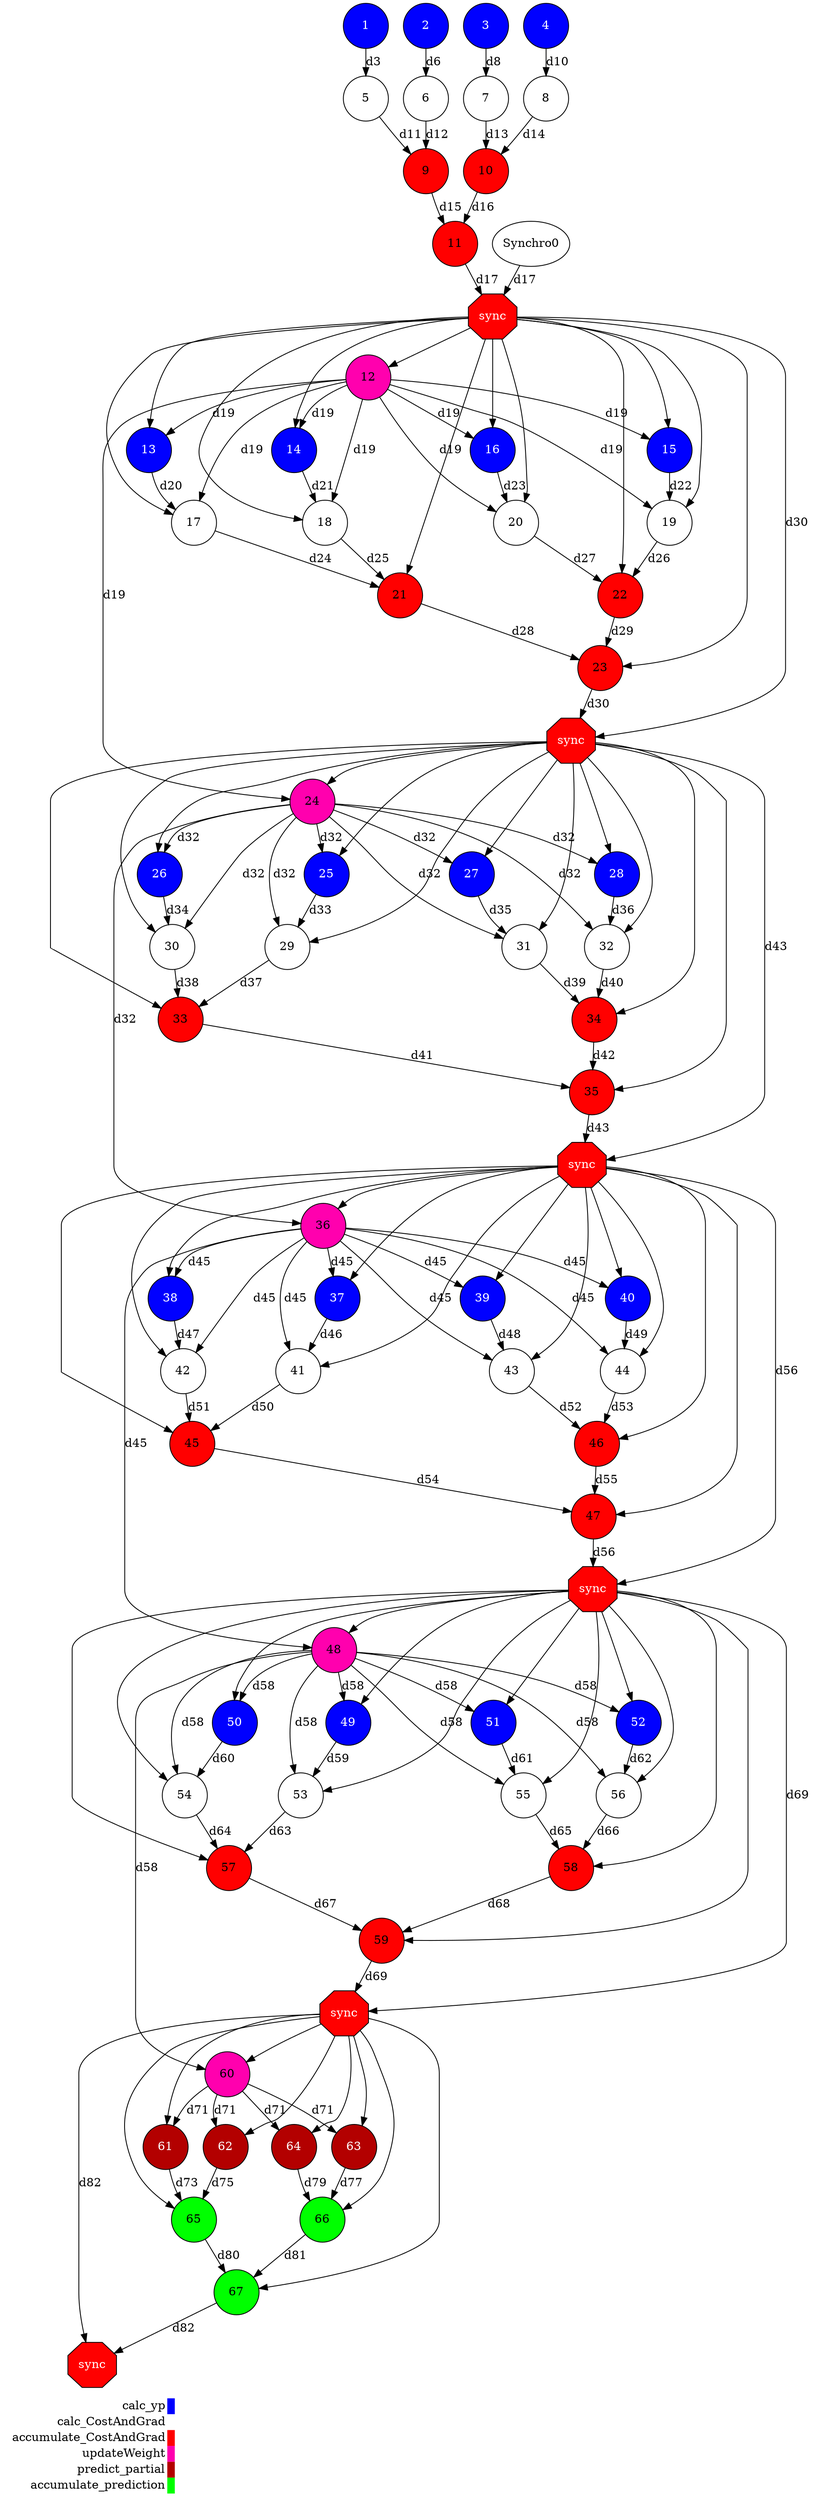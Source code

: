 digraph {
  rankdir=TB;
  labeljust="l";
  subgraph dependence_graph {
    ranksep=0.20;
    node[height=0.75];

1[shape=circle, style=filled fillcolor="#0000ff" fontcolor="#ffffff"];
2[shape=circle, style=filled fillcolor="#0000ff" fontcolor="#ffffff"];
3[shape=circle, style=filled fillcolor="#0000ff" fontcolor="#ffffff"];
4[shape=circle, style=filled fillcolor="#0000ff" fontcolor="#ffffff"];
5[shape=circle, style=filled fillcolor="#ffffff" fontcolor="#000000"];
1 -> 5[ label="d3" ];
6[shape=circle, style=filled fillcolor="#ffffff" fontcolor="#000000"];
2 -> 6[ label="d6" ];
7[shape=circle, style=filled fillcolor="#ffffff" fontcolor="#000000"];
3 -> 7[ label="d8" ];
8[shape=circle, style=filled fillcolor="#ffffff" fontcolor="#000000"];
4 -> 8[ label="d10" ];
9[shape=circle, style=filled fillcolor="#ff0000" fontcolor="#000000"];
5 -> 9[ label="d11" ];
6 -> 9[ label="d12" ];
10[shape=circle, style=filled fillcolor="#ff0000" fontcolor="#000000"];
7 -> 10[ label="d13" ];
8 -> 10[ label="d14" ];
11[shape=circle, style=filled fillcolor="#ff0000" fontcolor="#000000"];
9 -> 11[ label="d15" ];
10 -> 11[ label="d16" ];
Synchro1[label="sync", shape=octagon, style=filled fillcolor="#ff0000" fontcolor="#FFFFFF"];
11 -> Synchro1[ label="d17" ];
Synchro0 -> Synchro1[ label="d17" ];
12[shape=circle, style=filled fillcolor="#ff00ae" fontcolor="#000000"];
Synchro1 -> 12;
13[shape=circle, style=filled fillcolor="#0000ff" fontcolor="#ffffff"];
Synchro1 -> 13;
12 -> 13[ label="d19" ];
14[shape=circle, style=filled fillcolor="#0000ff" fontcolor="#ffffff"];
Synchro1 -> 14;
12 -> 14[ label="d19" ];
15[shape=circle, style=filled fillcolor="#0000ff" fontcolor="#ffffff"];
Synchro1 -> 15;
12 -> 15[ label="d19" ];
16[shape=circle, style=filled fillcolor="#0000ff" fontcolor="#ffffff"];
Synchro1 -> 16;
12 -> 16[ label="d19" ];
17[shape=circle, style=filled fillcolor="#ffffff" fontcolor="#000000"];
Synchro1 -> 17;
13 -> 17[ label="d20" ];
12 -> 17[ label="d19" ];
18[shape=circle, style=filled fillcolor="#ffffff" fontcolor="#000000"];
Synchro1 -> 18;
14 -> 18[ label="d21" ];
12 -> 18[ label="d19" ];
19[shape=circle, style=filled fillcolor="#ffffff" fontcolor="#000000"];
Synchro1 -> 19;
15 -> 19[ label="d22" ];
12 -> 19[ label="d19" ];
20[shape=circle, style=filled fillcolor="#ffffff" fontcolor="#000000"];
Synchro1 -> 20;
16 -> 20[ label="d23" ];
12 -> 20[ label="d19" ];
21[shape=circle, style=filled fillcolor="#ff0000" fontcolor="#000000"];
Synchro1 -> 21;
17 -> 21[ label="d24" ];
18 -> 21[ label="d25" ];
22[shape=circle, style=filled fillcolor="#ff0000" fontcolor="#000000"];
Synchro1 -> 22;
19 -> 22[ label="d26" ];
20 -> 22[ label="d27" ];
23[shape=circle, style=filled fillcolor="#ff0000" fontcolor="#000000"];
Synchro1 -> 23;
21 -> 23[ label="d28" ];
22 -> 23[ label="d29" ];
Synchro2[label="sync", shape=octagon, style=filled fillcolor="#ff0000" fontcolor="#FFFFFF"];
23 -> Synchro2[ label="d30" ];
Synchro1 -> Synchro2[ label="d30" ];
24[shape=circle, style=filled fillcolor="#ff00ae" fontcolor="#000000"];
Synchro2 -> 24;
12 -> 24[ label="d19" ];
25[shape=circle, style=filled fillcolor="#0000ff" fontcolor="#ffffff"];
Synchro2 -> 25;
24 -> 25[ label="d32" ];
26[shape=circle, style=filled fillcolor="#0000ff" fontcolor="#ffffff"];
Synchro2 -> 26;
24 -> 26[ label="d32" ];
27[shape=circle, style=filled fillcolor="#0000ff" fontcolor="#ffffff"];
Synchro2 -> 27;
24 -> 27[ label="d32" ];
28[shape=circle, style=filled fillcolor="#0000ff" fontcolor="#ffffff"];
Synchro2 -> 28;
24 -> 28[ label="d32" ];
29[shape=circle, style=filled fillcolor="#ffffff" fontcolor="#000000"];
Synchro2 -> 29;
25 -> 29[ label="d33" ];
24 -> 29[ label="d32" ];
30[shape=circle, style=filled fillcolor="#ffffff" fontcolor="#000000"];
Synchro2 -> 30;
26 -> 30[ label="d34" ];
24 -> 30[ label="d32" ];
31[shape=circle, style=filled fillcolor="#ffffff" fontcolor="#000000"];
Synchro2 -> 31;
27 -> 31[ label="d35" ];
24 -> 31[ label="d32" ];
32[shape=circle, style=filled fillcolor="#ffffff" fontcolor="#000000"];
Synchro2 -> 32;
28 -> 32[ label="d36" ];
24 -> 32[ label="d32" ];
33[shape=circle, style=filled fillcolor="#ff0000" fontcolor="#000000"];
Synchro2 -> 33;
29 -> 33[ label="d37" ];
30 -> 33[ label="d38" ];
34[shape=circle, style=filled fillcolor="#ff0000" fontcolor="#000000"];
Synchro2 -> 34;
31 -> 34[ label="d39" ];
32 -> 34[ label="d40" ];
35[shape=circle, style=filled fillcolor="#ff0000" fontcolor="#000000"];
Synchro2 -> 35;
33 -> 35[ label="d41" ];
34 -> 35[ label="d42" ];
Synchro3[label="sync", shape=octagon, style=filled fillcolor="#ff0000" fontcolor="#FFFFFF"];
35 -> Synchro3[ label="d43" ];
Synchro2 -> Synchro3[ label="d43" ];
36[shape=circle, style=filled fillcolor="#ff00ae" fontcolor="#000000"];
Synchro3 -> 36;
24 -> 36[ label="d32" ];
37[shape=circle, style=filled fillcolor="#0000ff" fontcolor="#ffffff"];
Synchro3 -> 37;
36 -> 37[ label="d45" ];
38[shape=circle, style=filled fillcolor="#0000ff" fontcolor="#ffffff"];
Synchro3 -> 38;
36 -> 38[ label="d45" ];
39[shape=circle, style=filled fillcolor="#0000ff" fontcolor="#ffffff"];
Synchro3 -> 39;
36 -> 39[ label="d45" ];
40[shape=circle, style=filled fillcolor="#0000ff" fontcolor="#ffffff"];
Synchro3 -> 40;
36 -> 40[ label="d45" ];
41[shape=circle, style=filled fillcolor="#ffffff" fontcolor="#000000"];
Synchro3 -> 41;
37 -> 41[ label="d46" ];
36 -> 41[ label="d45" ];
42[shape=circle, style=filled fillcolor="#ffffff" fontcolor="#000000"];
Synchro3 -> 42;
38 -> 42[ label="d47" ];
36 -> 42[ label="d45" ];
43[shape=circle, style=filled fillcolor="#ffffff" fontcolor="#000000"];
Synchro3 -> 43;
39 -> 43[ label="d48" ];
36 -> 43[ label="d45" ];
44[shape=circle, style=filled fillcolor="#ffffff" fontcolor="#000000"];
Synchro3 -> 44;
40 -> 44[ label="d49" ];
36 -> 44[ label="d45" ];
45[shape=circle, style=filled fillcolor="#ff0000" fontcolor="#000000"];
Synchro3 -> 45;
41 -> 45[ label="d50" ];
42 -> 45[ label="d51" ];
46[shape=circle, style=filled fillcolor="#ff0000" fontcolor="#000000"];
Synchro3 -> 46;
43 -> 46[ label="d52" ];
44 -> 46[ label="d53" ];
47[shape=circle, style=filled fillcolor="#ff0000" fontcolor="#000000"];
Synchro3 -> 47;
45 -> 47[ label="d54" ];
46 -> 47[ label="d55" ];
Synchro4[label="sync", shape=octagon, style=filled fillcolor="#ff0000" fontcolor="#FFFFFF"];
47 -> Synchro4[ label="d56" ];
Synchro3 -> Synchro4[ label="d56" ];
48[shape=circle, style=filled fillcolor="#ff00ae" fontcolor="#000000"];
Synchro4 -> 48;
36 -> 48[ label="d45" ];
49[shape=circle, style=filled fillcolor="#0000ff" fontcolor="#ffffff"];
Synchro4 -> 49;
48 -> 49[ label="d58" ];
50[shape=circle, style=filled fillcolor="#0000ff" fontcolor="#ffffff"];
Synchro4 -> 50;
48 -> 50[ label="d58" ];
51[shape=circle, style=filled fillcolor="#0000ff" fontcolor="#ffffff"];
Synchro4 -> 51;
48 -> 51[ label="d58" ];
52[shape=circle, style=filled fillcolor="#0000ff" fontcolor="#ffffff"];
Synchro4 -> 52;
48 -> 52[ label="d58" ];
53[shape=circle, style=filled fillcolor="#ffffff" fontcolor="#000000"];
Synchro4 -> 53;
49 -> 53[ label="d59" ];
48 -> 53[ label="d58" ];
54[shape=circle, style=filled fillcolor="#ffffff" fontcolor="#000000"];
Synchro4 -> 54;
50 -> 54[ label="d60" ];
48 -> 54[ label="d58" ];
55[shape=circle, style=filled fillcolor="#ffffff" fontcolor="#000000"];
Synchro4 -> 55;
51 -> 55[ label="d61" ];
48 -> 55[ label="d58" ];
56[shape=circle, style=filled fillcolor="#ffffff" fontcolor="#000000"];
Synchro4 -> 56;
52 -> 56[ label="d62" ];
48 -> 56[ label="d58" ];
57[shape=circle, style=filled fillcolor="#ff0000" fontcolor="#000000"];
Synchro4 -> 57;
53 -> 57[ label="d63" ];
54 -> 57[ label="d64" ];
58[shape=circle, style=filled fillcolor="#ff0000" fontcolor="#000000"];
Synchro4 -> 58;
55 -> 58[ label="d65" ];
56 -> 58[ label="d66" ];
59[shape=circle, style=filled fillcolor="#ff0000" fontcolor="#000000"];
Synchro4 -> 59;
57 -> 59[ label="d67" ];
58 -> 59[ label="d68" ];
Synchro5[label="sync", shape=octagon, style=filled fillcolor="#ff0000" fontcolor="#FFFFFF"];
59 -> Synchro5[ label="d69" ];
Synchro4 -> Synchro5[ label="d69" ];
60[shape=circle, style=filled fillcolor="#ff00ae" fontcolor="#000000"];
Synchro5 -> 60;
48 -> 60[ label="d58" ];
61[shape=circle, style=filled fillcolor="#b30000" fontcolor="#ffffff"];
Synchro5 -> 61;
60 -> 61[ label="d71" ];
62[shape=circle, style=filled fillcolor="#b30000" fontcolor="#ffffff"];
Synchro5 -> 62;
60 -> 62[ label="d71" ];
63[shape=circle, style=filled fillcolor="#b30000" fontcolor="#ffffff"];
Synchro5 -> 63;
60 -> 63[ label="d71" ];
64[shape=circle, style=filled fillcolor="#b30000" fontcolor="#ffffff"];
Synchro5 -> 64;
60 -> 64[ label="d71" ];
65[shape=circle, style=filled fillcolor="#00ff00" fontcolor="#000000"];
Synchro5 -> 65;
61 -> 65[ label="d73" ];
62 -> 65[ label="d75" ];
66[shape=circle, style=filled fillcolor="#00ff00" fontcolor="#000000"];
Synchro5 -> 66;
63 -> 66[ label="d77" ];
64 -> 66[ label="d79" ];
67[shape=circle, style=filled fillcolor="#00ff00" fontcolor="#000000"];
Synchro5 -> 67;
65 -> 67[ label="d80" ];
66 -> 67[ label="d81" ];
Synchro6[label="sync", shape=octagon, style=filled fillcolor="#ff0000" fontcolor="#FFFFFF"];
67 -> Synchro6[ label="d82" ];
Synchro5 -> Synchro6[ label="d82" ];  }
  subgraph legend {
    rank=sink;
    node [shape=plaintext, height=0.75];
    ranksep=0.20;
    label = "Legend";
    key [label=<
      <table border="0" cellpadding="2" cellspacing="0" cellborder="0">
<tr>
<td align="right">calc_yp</td>
<td bgcolor="#0000ff">&nbsp;</td>
</tr>
<tr>
<td align="right">calc_CostAndGrad</td>
<td bgcolor="#ffffff">&nbsp;</td>
</tr>
<tr>
<td align="right">accumulate_CostAndGrad</td>
<td bgcolor="#ff0000">&nbsp;</td>
</tr>
<tr>
<td align="right">updateWeight</td>
<td bgcolor="#ff00ae">&nbsp;</td>
</tr>
<tr>
<td align="right">predict_partial</td>
<td bgcolor="#b30000">&nbsp;</td>
</tr>
<tr>
<td align="right">accumulate_prediction</td>
<td bgcolor="#00ff00">&nbsp;</td>
</tr>
      </table>
    >]
  }
}
